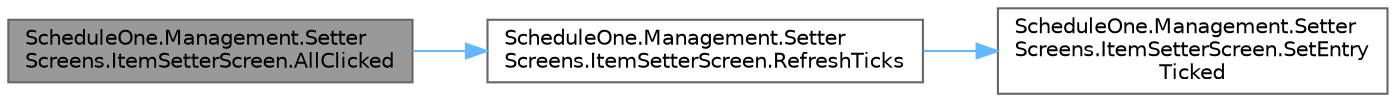 digraph "ScheduleOne.Management.SetterScreens.ItemSetterScreen.AllClicked"
{
 // LATEX_PDF_SIZE
  bgcolor="transparent";
  edge [fontname=Helvetica,fontsize=10,labelfontname=Helvetica,labelfontsize=10];
  node [fontname=Helvetica,fontsize=10,shape=box,height=0.2,width=0.4];
  rankdir="LR";
  Node1 [id="Node000001",label="ScheduleOne.Management.Setter\lScreens.ItemSetterScreen.AllClicked",height=0.2,width=0.4,color="gray40", fillcolor="grey60", style="filled", fontcolor="black",tooltip=" "];
  Node1 -> Node2 [id="edge1_Node000001_Node000002",color="steelblue1",style="solid",tooltip=" "];
  Node2 [id="Node000002",label="ScheduleOne.Management.Setter\lScreens.ItemSetterScreen.RefreshTicks",height=0.2,width=0.4,color="grey40", fillcolor="white", style="filled",URL="$class_schedule_one_1_1_management_1_1_setter_screens_1_1_item_setter_screen.html#ad9f165a78500c91596dcbcca644b1967",tooltip=" "];
  Node2 -> Node3 [id="edge2_Node000002_Node000003",color="steelblue1",style="solid",tooltip=" "];
  Node3 [id="Node000003",label="ScheduleOne.Management.Setter\lScreens.ItemSetterScreen.SetEntry\lTicked",height=0.2,width=0.4,color="grey40", fillcolor="white", style="filled",URL="$class_schedule_one_1_1_management_1_1_setter_screens_1_1_item_setter_screen.html#a4930086162d512c34818e682ab914626",tooltip=" "];
}
